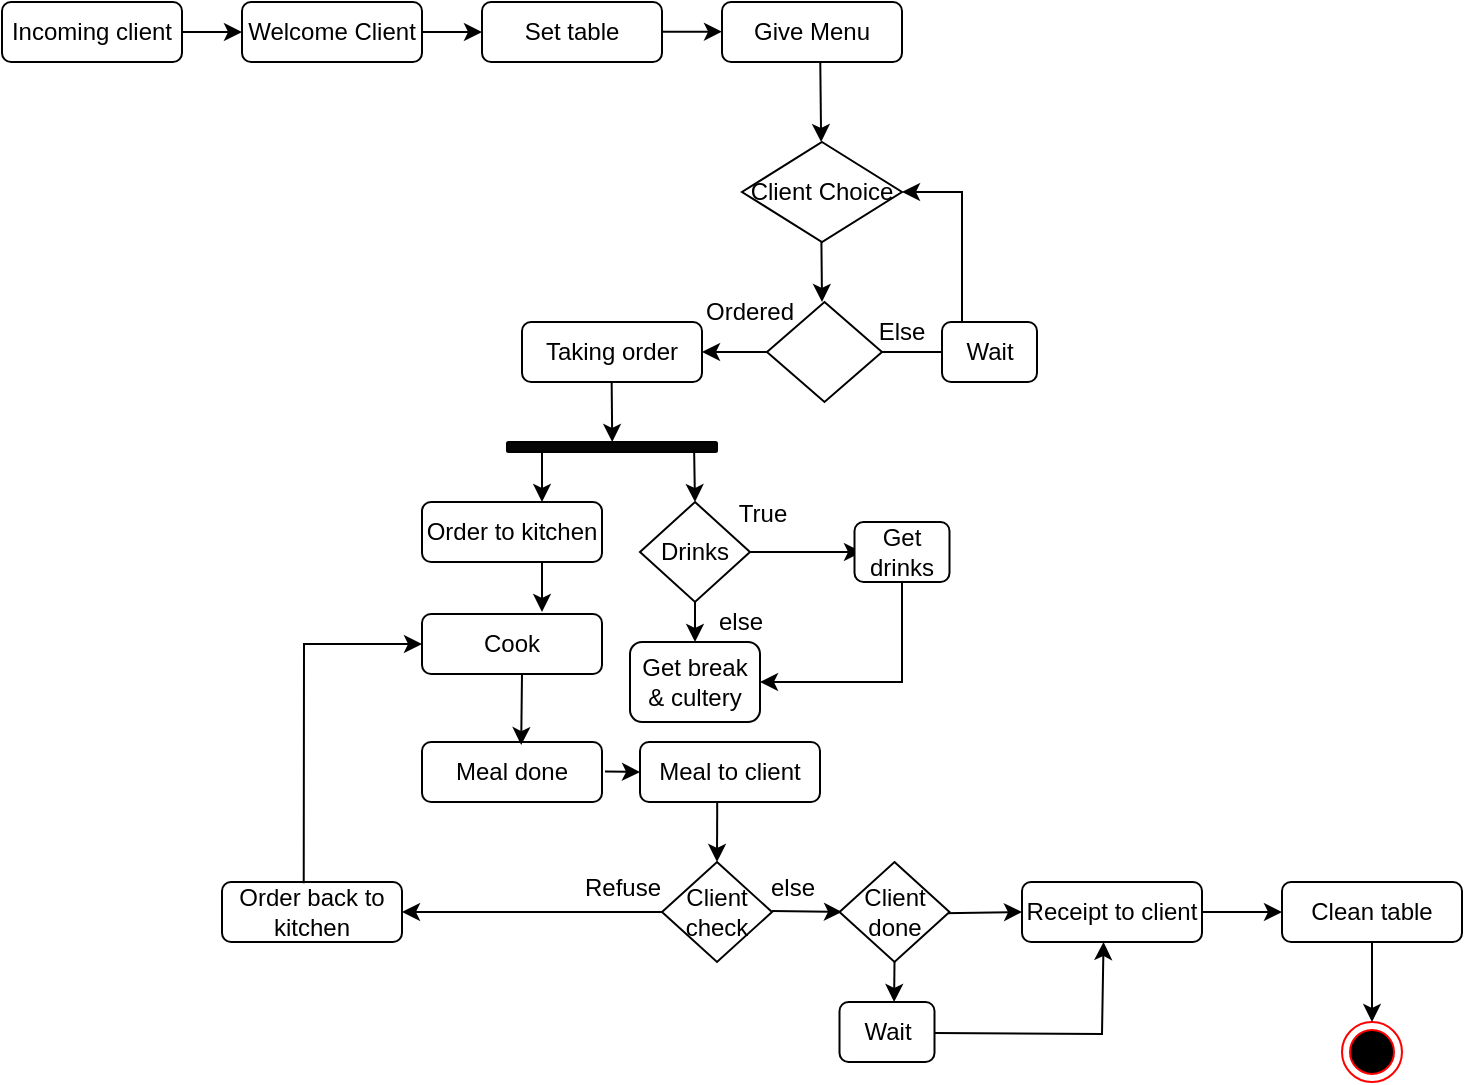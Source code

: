 <mxfile version="26.0.4">
  <diagram name="Page-1" id="T58Goj_OL8v1O63-xq48">
    <mxGraphModel dx="1274" dy="669" grid="1" gridSize="10" guides="1" tooltips="1" connect="1" arrows="1" fold="1" page="1" pageScale="1" pageWidth="827" pageHeight="1169" math="0" shadow="0">
      <root>
        <mxCell id="0" />
        <mxCell id="1" parent="0" />
        <mxCell id="gDHHk_n-9iU1s2bguLzU-1" value="Incoming client" style="rounded=1;whiteSpace=wrap;html=1;" vertex="1" parent="1">
          <mxGeometry x="40" y="210" width="90" height="30" as="geometry" />
        </mxCell>
        <mxCell id="gDHHk_n-9iU1s2bguLzU-2" value="Welcome Client" style="rounded=1;whiteSpace=wrap;html=1;" vertex="1" parent="1">
          <mxGeometry x="160" y="210" width="90" height="30" as="geometry" />
        </mxCell>
        <mxCell id="gDHHk_n-9iU1s2bguLzU-4" value="" style="endArrow=classic;html=1;rounded=0;entryX=0;entryY=0.5;entryDx=0;entryDy=0;exitX=1;exitY=0.5;exitDx=0;exitDy=0;" edge="1" parent="1" source="gDHHk_n-9iU1s2bguLzU-1" target="gDHHk_n-9iU1s2bguLzU-2">
          <mxGeometry width="50" height="50" relative="1" as="geometry">
            <mxPoint x="70" y="270" as="sourcePoint" />
            <mxPoint x="120" y="220" as="targetPoint" />
          </mxGeometry>
        </mxCell>
        <mxCell id="gDHHk_n-9iU1s2bguLzU-6" value="Set table" style="rounded=1;whiteSpace=wrap;html=1;" vertex="1" parent="1">
          <mxGeometry x="280" y="210" width="90" height="30" as="geometry" />
        </mxCell>
        <mxCell id="gDHHk_n-9iU1s2bguLzU-7" value="" style="endArrow=classic;html=1;rounded=0;entryX=0;entryY=0.5;entryDx=0;entryDy=0;exitX=1;exitY=0.5;exitDx=0;exitDy=0;" edge="1" parent="1" target="gDHHk_n-9iU1s2bguLzU-6">
          <mxGeometry width="50" height="50" relative="1" as="geometry">
            <mxPoint x="250" y="225" as="sourcePoint" />
            <mxPoint x="240" y="220" as="targetPoint" />
          </mxGeometry>
        </mxCell>
        <mxCell id="gDHHk_n-9iU1s2bguLzU-9" value="" style="endArrow=classic;html=1;rounded=0;entryX=0;entryY=0.5;entryDx=0;entryDy=0;exitX=1;exitY=0.5;exitDx=0;exitDy=0;" edge="1" parent="1">
          <mxGeometry width="50" height="50" relative="1" as="geometry">
            <mxPoint x="370" y="224.83" as="sourcePoint" />
            <mxPoint x="400" y="224.83" as="targetPoint" />
          </mxGeometry>
        </mxCell>
        <mxCell id="gDHHk_n-9iU1s2bguLzU-10" value="Give Menu" style="rounded=1;whiteSpace=wrap;html=1;" vertex="1" parent="1">
          <mxGeometry x="400" y="210" width="90" height="30" as="geometry" />
        </mxCell>
        <mxCell id="gDHHk_n-9iU1s2bguLzU-14" value="" style="endArrow=classic;html=1;rounded=0;exitX=0.546;exitY=1;exitDx=0;exitDy=0;exitPerimeter=0;" edge="1" parent="1" source="gDHHk_n-9iU1s2bguLzU-10">
          <mxGeometry width="50" height="50" relative="1" as="geometry">
            <mxPoint x="110" y="240" as="sourcePoint" />
            <mxPoint x="449.571" y="280" as="targetPoint" />
          </mxGeometry>
        </mxCell>
        <mxCell id="gDHHk_n-9iU1s2bguLzU-15" value="Client Choice" style="rhombus;whiteSpace=wrap;html=1;" vertex="1" parent="1">
          <mxGeometry x="410" y="280" width="80" height="50" as="geometry" />
        </mxCell>
        <mxCell id="gDHHk_n-9iU1s2bguLzU-17" value="" style="rhombus;whiteSpace=wrap;html=1;" vertex="1" parent="1">
          <mxGeometry x="422.5" y="360" width="57.5" height="50" as="geometry" />
        </mxCell>
        <mxCell id="gDHHk_n-9iU1s2bguLzU-19" value="" style="endArrow=classic;html=1;rounded=0;exitX=0.546;exitY=1;exitDx=0;exitDy=0;exitPerimeter=0;" edge="1" parent="1">
          <mxGeometry width="50" height="50" relative="1" as="geometry">
            <mxPoint x="449.71" y="330" as="sourcePoint" />
            <mxPoint x="450" y="360" as="targetPoint" />
          </mxGeometry>
        </mxCell>
        <mxCell id="gDHHk_n-9iU1s2bguLzU-20" value="" style="endArrow=classic;html=1;rounded=0;exitX=0;exitY=0.5;exitDx=0;exitDy=0;" edge="1" parent="1" source="gDHHk_n-9iU1s2bguLzU-17">
          <mxGeometry width="50" height="50" relative="1" as="geometry">
            <mxPoint x="290" y="290" as="sourcePoint" />
            <mxPoint x="390" y="385" as="targetPoint" />
          </mxGeometry>
        </mxCell>
        <mxCell id="gDHHk_n-9iU1s2bguLzU-23" value="" style="endArrow=classic;html=1;rounded=0;exitX=1;exitY=0.5;exitDx=0;exitDy=0;entryX=1;entryY=0.5;entryDx=0;entryDy=0;" edge="1" parent="1" source="gDHHk_n-9iU1s2bguLzU-17" target="gDHHk_n-9iU1s2bguLzU-15">
          <mxGeometry width="50" height="50" relative="1" as="geometry">
            <mxPoint x="530.5" y="380" as="sourcePoint" />
            <mxPoint x="520" y="310" as="targetPoint" />
            <Array as="points">
              <mxPoint x="520" y="385" />
              <mxPoint x="520" y="305" />
            </Array>
          </mxGeometry>
        </mxCell>
        <mxCell id="gDHHk_n-9iU1s2bguLzU-24" value="Else" style="text;strokeColor=none;align=center;fillColor=none;html=1;verticalAlign=middle;whiteSpace=wrap;rounded=0;" vertex="1" parent="1">
          <mxGeometry x="460" y="360" width="60" height="30" as="geometry" />
        </mxCell>
        <mxCell id="gDHHk_n-9iU1s2bguLzU-27" value="Wait" style="rounded=1;whiteSpace=wrap;html=1;" vertex="1" parent="1">
          <mxGeometry x="510" y="370" width="47.5" height="30" as="geometry" />
        </mxCell>
        <mxCell id="gDHHk_n-9iU1s2bguLzU-28" value="Taking order" style="rounded=1;whiteSpace=wrap;html=1;" vertex="1" parent="1">
          <mxGeometry x="300" y="370" width="90" height="30" as="geometry" />
        </mxCell>
        <mxCell id="gDHHk_n-9iU1s2bguLzU-30" value="Order to kitchen" style="rounded=1;whiteSpace=wrap;html=1;" vertex="1" parent="1">
          <mxGeometry x="250" y="460" width="90" height="30" as="geometry" />
        </mxCell>
        <mxCell id="gDHHk_n-9iU1s2bguLzU-33" value="Ordered" style="text;strokeColor=none;align=center;fillColor=none;html=1;verticalAlign=middle;whiteSpace=wrap;rounded=0;" vertex="1" parent="1">
          <mxGeometry x="384" y="350" width="60" height="30" as="geometry" />
        </mxCell>
        <mxCell id="gDHHk_n-9iU1s2bguLzU-81" value="" style="rounded=1;whiteSpace=wrap;html=1;fillColor=#050505;" vertex="1" parent="1">
          <mxGeometry x="292.5" y="430" width="105" height="5" as="geometry" />
        </mxCell>
        <mxCell id="gDHHk_n-9iU1s2bguLzU-82" value="" style="endArrow=classic;html=1;rounded=0;exitX=0.546;exitY=1;exitDx=0;exitDy=0;exitPerimeter=0;" edge="1" parent="1">
          <mxGeometry width="50" height="50" relative="1" as="geometry">
            <mxPoint x="344.83" y="400" as="sourcePoint" />
            <mxPoint x="345.12" y="430" as="targetPoint" />
          </mxGeometry>
        </mxCell>
        <mxCell id="gDHHk_n-9iU1s2bguLzU-83" value="" style="endArrow=classic;html=1;rounded=0;exitX=0.546;exitY=1;exitDx=0;exitDy=0;exitPerimeter=0;" edge="1" parent="1">
          <mxGeometry width="50" height="50" relative="1" as="geometry">
            <mxPoint x="310.0" y="435" as="sourcePoint" />
            <mxPoint x="310" y="460" as="targetPoint" />
          </mxGeometry>
        </mxCell>
        <mxCell id="gDHHk_n-9iU1s2bguLzU-84" value="" style="endArrow=classic;html=1;rounded=0;exitX=0.891;exitY=0.756;exitDx=0;exitDy=0;exitPerimeter=0;entryX=0.5;entryY=0;entryDx=0;entryDy=0;" edge="1" parent="1" source="gDHHk_n-9iU1s2bguLzU-81" target="gDHHk_n-9iU1s2bguLzU-87">
          <mxGeometry width="50" height="50" relative="1" as="geometry">
            <mxPoint x="384.0" y="435" as="sourcePoint" />
            <mxPoint x="384" y="460" as="targetPoint" />
          </mxGeometry>
        </mxCell>
        <mxCell id="gDHHk_n-9iU1s2bguLzU-85" value="" style="endArrow=classic;html=1;rounded=0;exitX=0.546;exitY=1;exitDx=0;exitDy=0;exitPerimeter=0;" edge="1" parent="1">
          <mxGeometry width="50" height="50" relative="1" as="geometry">
            <mxPoint x="310.0" y="490" as="sourcePoint" />
            <mxPoint x="310" y="515" as="targetPoint" />
          </mxGeometry>
        </mxCell>
        <mxCell id="gDHHk_n-9iU1s2bguLzU-86" value="Cook" style="rounded=1;whiteSpace=wrap;html=1;" vertex="1" parent="1">
          <mxGeometry x="250" y="516" width="90" height="30" as="geometry" />
        </mxCell>
        <mxCell id="gDHHk_n-9iU1s2bguLzU-87" value="Drinks" style="rhombus;whiteSpace=wrap;html=1;" vertex="1" parent="1">
          <mxGeometry x="359" y="460" width="55" height="50" as="geometry" />
        </mxCell>
        <mxCell id="gDHHk_n-9iU1s2bguLzU-89" value="" style="endArrow=classic;html=1;rounded=0;exitX=1;exitY=0.5;exitDx=0;exitDy=0;" edge="1" parent="1" source="gDHHk_n-9iU1s2bguLzU-87">
          <mxGeometry width="50" height="50" relative="1" as="geometry">
            <mxPoint x="460" y="520" as="sourcePoint" />
            <mxPoint x="470" y="485" as="targetPoint" />
          </mxGeometry>
        </mxCell>
        <mxCell id="gDHHk_n-9iU1s2bguLzU-90" value="Get drinks" style="rounded=1;whiteSpace=wrap;html=1;" vertex="1" parent="1">
          <mxGeometry x="466.25" y="470" width="47.5" height="30" as="geometry" />
        </mxCell>
        <mxCell id="gDHHk_n-9iU1s2bguLzU-91" value="Get break &amp;amp; cultery" style="rounded=1;whiteSpace=wrap;html=1;" vertex="1" parent="1">
          <mxGeometry x="354" y="530" width="65" height="40" as="geometry" />
        </mxCell>
        <mxCell id="gDHHk_n-9iU1s2bguLzU-92" value="" style="endArrow=classic;html=1;rounded=0;exitX=0.5;exitY=1;exitDx=0;exitDy=0;entryX=0.5;entryY=0;entryDx=0;entryDy=0;" edge="1" parent="1" source="gDHHk_n-9iU1s2bguLzU-87" target="gDHHk_n-9iU1s2bguLzU-91">
          <mxGeometry width="50" height="50" relative="1" as="geometry">
            <mxPoint x="384" y="510" as="sourcePoint" />
            <mxPoint x="385" y="536" as="targetPoint" />
          </mxGeometry>
        </mxCell>
        <mxCell id="gDHHk_n-9iU1s2bguLzU-93" value="" style="endArrow=classic;html=1;rounded=0;exitX=0.891;exitY=0.756;exitDx=0;exitDy=0;exitPerimeter=0;entryX=1;entryY=0.5;entryDx=0;entryDy=0;" edge="1" parent="1" target="gDHHk_n-9iU1s2bguLzU-91">
          <mxGeometry width="50" height="50" relative="1" as="geometry">
            <mxPoint x="490" y="500" as="sourcePoint" />
            <mxPoint x="491" y="526" as="targetPoint" />
            <Array as="points">
              <mxPoint x="490" y="550" />
            </Array>
          </mxGeometry>
        </mxCell>
        <mxCell id="gDHHk_n-9iU1s2bguLzU-94" value="&lt;div&gt;True&lt;/div&gt;&lt;div&gt;&lt;br&gt;&lt;/div&gt;" style="text;html=1;align=center;verticalAlign=middle;resizable=0;points=[];autosize=1;strokeColor=none;fillColor=none;" vertex="1" parent="1">
          <mxGeometry x="395" y="453" width="50" height="40" as="geometry" />
        </mxCell>
        <mxCell id="gDHHk_n-9iU1s2bguLzU-95" value="else" style="text;html=1;align=center;verticalAlign=middle;resizable=0;points=[];autosize=1;strokeColor=none;fillColor=none;" vertex="1" parent="1">
          <mxGeometry x="384" y="505" width="50" height="30" as="geometry" />
        </mxCell>
        <mxCell id="gDHHk_n-9iU1s2bguLzU-97" value="Meal done" style="rounded=1;whiteSpace=wrap;html=1;" vertex="1" parent="1">
          <mxGeometry x="250" y="580" width="90" height="30" as="geometry" />
        </mxCell>
        <mxCell id="gDHHk_n-9iU1s2bguLzU-98" value="" style="endArrow=classic;html=1;rounded=0;exitX=0.546;exitY=1;exitDx=0;exitDy=0;exitPerimeter=0;entryX=0.551;entryY=0.052;entryDx=0;entryDy=0;entryPerimeter=0;" edge="1" parent="1" target="gDHHk_n-9iU1s2bguLzU-97">
          <mxGeometry width="50" height="50" relative="1" as="geometry">
            <mxPoint x="300.0" y="546" as="sourcePoint" />
            <mxPoint x="300" y="571" as="targetPoint" />
          </mxGeometry>
        </mxCell>
        <mxCell id="gDHHk_n-9iU1s2bguLzU-99" value="Meal to client" style="rounded=1;whiteSpace=wrap;html=1;" vertex="1" parent="1">
          <mxGeometry x="359" y="580" width="90" height="30" as="geometry" />
        </mxCell>
        <mxCell id="gDHHk_n-9iU1s2bguLzU-101" value="" style="endArrow=classic;html=1;rounded=0;exitX=1;exitY=0.5;exitDx=0;exitDy=0;entryX=0;entryY=0.5;entryDx=0;entryDy=0;" edge="1" parent="1" target="gDHHk_n-9iU1s2bguLzU-99">
          <mxGeometry width="50" height="50" relative="1" as="geometry">
            <mxPoint x="341.5" y="594.81" as="sourcePoint" />
            <mxPoint x="397.5" y="594.81" as="targetPoint" />
          </mxGeometry>
        </mxCell>
        <mxCell id="gDHHk_n-9iU1s2bguLzU-103" value="Client check" style="rhombus;whiteSpace=wrap;html=1;" vertex="1" parent="1">
          <mxGeometry x="370" y="640" width="55" height="50" as="geometry" />
        </mxCell>
        <mxCell id="gDHHk_n-9iU1s2bguLzU-104" value="" style="endArrow=classic;html=1;rounded=0;entryX=0.5;entryY=0;entryDx=0;entryDy=0;exitX=0.429;exitY=1;exitDx=0;exitDy=0;exitPerimeter=0;" edge="1" parent="1" source="gDHHk_n-9iU1s2bguLzU-99" target="gDHHk_n-9iU1s2bguLzU-103">
          <mxGeometry width="50" height="50" relative="1" as="geometry">
            <mxPoint x="260" y="610" as="sourcePoint" />
            <mxPoint x="310" y="560" as="targetPoint" />
          </mxGeometry>
        </mxCell>
        <mxCell id="gDHHk_n-9iU1s2bguLzU-105" value="" style="endArrow=classic;html=1;rounded=0;exitX=0;exitY=0.5;exitDx=0;exitDy=0;entryX=1;entryY=0.5;entryDx=0;entryDy=0;" edge="1" parent="1" source="gDHHk_n-9iU1s2bguLzU-103" target="gDHHk_n-9iU1s2bguLzU-106">
          <mxGeometry width="50" height="50" relative="1" as="geometry">
            <mxPoint x="321" y="640" as="sourcePoint" />
            <mxPoint x="250" y="690" as="targetPoint" />
            <Array as="points">
              <mxPoint x="290" y="665" />
            </Array>
          </mxGeometry>
        </mxCell>
        <mxCell id="gDHHk_n-9iU1s2bguLzU-106" value="Order back to kitchen" style="rounded=1;whiteSpace=wrap;html=1;" vertex="1" parent="1">
          <mxGeometry x="150" y="650" width="90" height="30" as="geometry" />
        </mxCell>
        <mxCell id="gDHHk_n-9iU1s2bguLzU-107" value="Refuse" style="text;html=1;align=center;verticalAlign=middle;resizable=0;points=[];autosize=1;strokeColor=none;fillColor=none;" vertex="1" parent="1">
          <mxGeometry x="320" y="638" width="60" height="30" as="geometry" />
        </mxCell>
        <mxCell id="gDHHk_n-9iU1s2bguLzU-110" value="" style="endArrow=classic;html=1;rounded=0;exitX=1;exitY=0.5;exitDx=0;exitDy=0;entryX=0;entryY=0.5;entryDx=0;entryDy=0;" edge="1" parent="1">
          <mxGeometry width="50" height="50" relative="1" as="geometry">
            <mxPoint x="425" y="664.47" as="sourcePoint" />
            <mxPoint x="460" y="665" as="targetPoint" />
          </mxGeometry>
        </mxCell>
        <mxCell id="gDHHk_n-9iU1s2bguLzU-113" value="else" style="text;html=1;align=center;verticalAlign=middle;resizable=0;points=[];autosize=1;strokeColor=none;fillColor=none;" vertex="1" parent="1">
          <mxGeometry x="410" y="638" width="50" height="30" as="geometry" />
        </mxCell>
        <mxCell id="gDHHk_n-9iU1s2bguLzU-115" value="Receipt to client" style="rounded=1;whiteSpace=wrap;html=1;" vertex="1" parent="1">
          <mxGeometry x="550" y="650" width="90" height="30" as="geometry" />
        </mxCell>
        <mxCell id="gDHHk_n-9iU1s2bguLzU-116" value="" style="endArrow=classic;html=1;rounded=0;exitX=0.939;exitY=0.512;exitDx=0;exitDy=0;exitPerimeter=0;" edge="1" parent="1" source="gDHHk_n-9iU1s2bguLzU-121">
          <mxGeometry width="50" height="50" relative="1" as="geometry">
            <mxPoint x="550" y="664.7" as="sourcePoint" />
            <mxPoint x="550" y="665" as="targetPoint" />
          </mxGeometry>
        </mxCell>
        <mxCell id="gDHHk_n-9iU1s2bguLzU-117" value="Clean table" style="rounded=1;whiteSpace=wrap;html=1;" vertex="1" parent="1">
          <mxGeometry x="680" y="650" width="90" height="30" as="geometry" />
        </mxCell>
        <mxCell id="gDHHk_n-9iU1s2bguLzU-118" value="" style="endArrow=classic;html=1;rounded=0;entryX=0;entryY=0.5;entryDx=0;entryDy=0;exitX=1;exitY=0.5;exitDx=0;exitDy=0;" edge="1" parent="1" source="gDHHk_n-9iU1s2bguLzU-115" target="gDHHk_n-9iU1s2bguLzU-117">
          <mxGeometry width="50" height="50" relative="1" as="geometry">
            <mxPoint x="635.5" y="680" as="sourcePoint" />
            <mxPoint x="634.5" y="710" as="targetPoint" />
          </mxGeometry>
        </mxCell>
        <mxCell id="gDHHk_n-9iU1s2bguLzU-119" value="" style="ellipse;html=1;shape=endState;fillColor=#000000;strokeColor=#ff0000;" vertex="1" parent="1">
          <mxGeometry x="710" y="720" width="30" height="30" as="geometry" />
        </mxCell>
        <mxCell id="gDHHk_n-9iU1s2bguLzU-120" value="" style="endArrow=classic;html=1;rounded=0;exitX=0.5;exitY=1;exitDx=0;exitDy=0;" edge="1" parent="1" source="gDHHk_n-9iU1s2bguLzU-117">
          <mxGeometry width="50" height="50" relative="1" as="geometry">
            <mxPoint x="645.5" y="690" as="sourcePoint" />
            <mxPoint x="725" y="720" as="targetPoint" />
          </mxGeometry>
        </mxCell>
        <mxCell id="gDHHk_n-9iU1s2bguLzU-121" value="&lt;div&gt;Client&lt;/div&gt;&lt;div&gt;done&lt;br&gt;&lt;/div&gt;" style="rhombus;whiteSpace=wrap;html=1;" vertex="1" parent="1">
          <mxGeometry x="458.75" y="640" width="55" height="50" as="geometry" />
        </mxCell>
        <mxCell id="gDHHk_n-9iU1s2bguLzU-123" value="" style="endArrow=classic;html=1;rounded=0;exitX=0.454;exitY=0.019;exitDx=0;exitDy=0;exitPerimeter=0;entryX=0;entryY=0.5;entryDx=0;entryDy=0;" edge="1" parent="1" source="gDHHk_n-9iU1s2bguLzU-106" target="gDHHk_n-9iU1s2bguLzU-86">
          <mxGeometry width="50" height="50" relative="1" as="geometry">
            <mxPoint x="396" y="444" as="sourcePoint" />
            <mxPoint x="397" y="470" as="targetPoint" />
            <Array as="points">
              <mxPoint x="191" y="531" />
            </Array>
          </mxGeometry>
        </mxCell>
        <mxCell id="gDHHk_n-9iU1s2bguLzU-124" value="Wait" style="rounded=1;whiteSpace=wrap;html=1;" vertex="1" parent="1">
          <mxGeometry x="458.75" y="710" width="47.5" height="30" as="geometry" />
        </mxCell>
        <mxCell id="gDHHk_n-9iU1s2bguLzU-125" value="" style="endArrow=classic;html=1;rounded=0;entryX=0.5;entryY=0;entryDx=0;entryDy=0;exitX=0.5;exitY=1;exitDx=0;exitDy=0;" edge="1" parent="1" source="gDHHk_n-9iU1s2bguLzU-121">
          <mxGeometry width="50" height="50" relative="1" as="geometry">
            <mxPoint x="486.05" y="680" as="sourcePoint" />
            <mxPoint x="486.05" y="710" as="targetPoint" />
          </mxGeometry>
        </mxCell>
        <mxCell id="gDHHk_n-9iU1s2bguLzU-127" value="" style="endArrow=classic;html=1;rounded=0;exitX=0.939;exitY=0.512;exitDx=0;exitDy=0;exitPerimeter=0;entryX=0.453;entryY=1;entryDx=0;entryDy=0;entryPerimeter=0;" edge="1" parent="1" target="gDHHk_n-9iU1s2bguLzU-115">
          <mxGeometry width="50" height="50" relative="1" as="geometry">
            <mxPoint x="506.25" y="725.5" as="sourcePoint" />
            <mxPoint x="546.25" y="724.5" as="targetPoint" />
            <Array as="points">
              <mxPoint x="590" y="726" />
            </Array>
          </mxGeometry>
        </mxCell>
      </root>
    </mxGraphModel>
  </diagram>
</mxfile>
